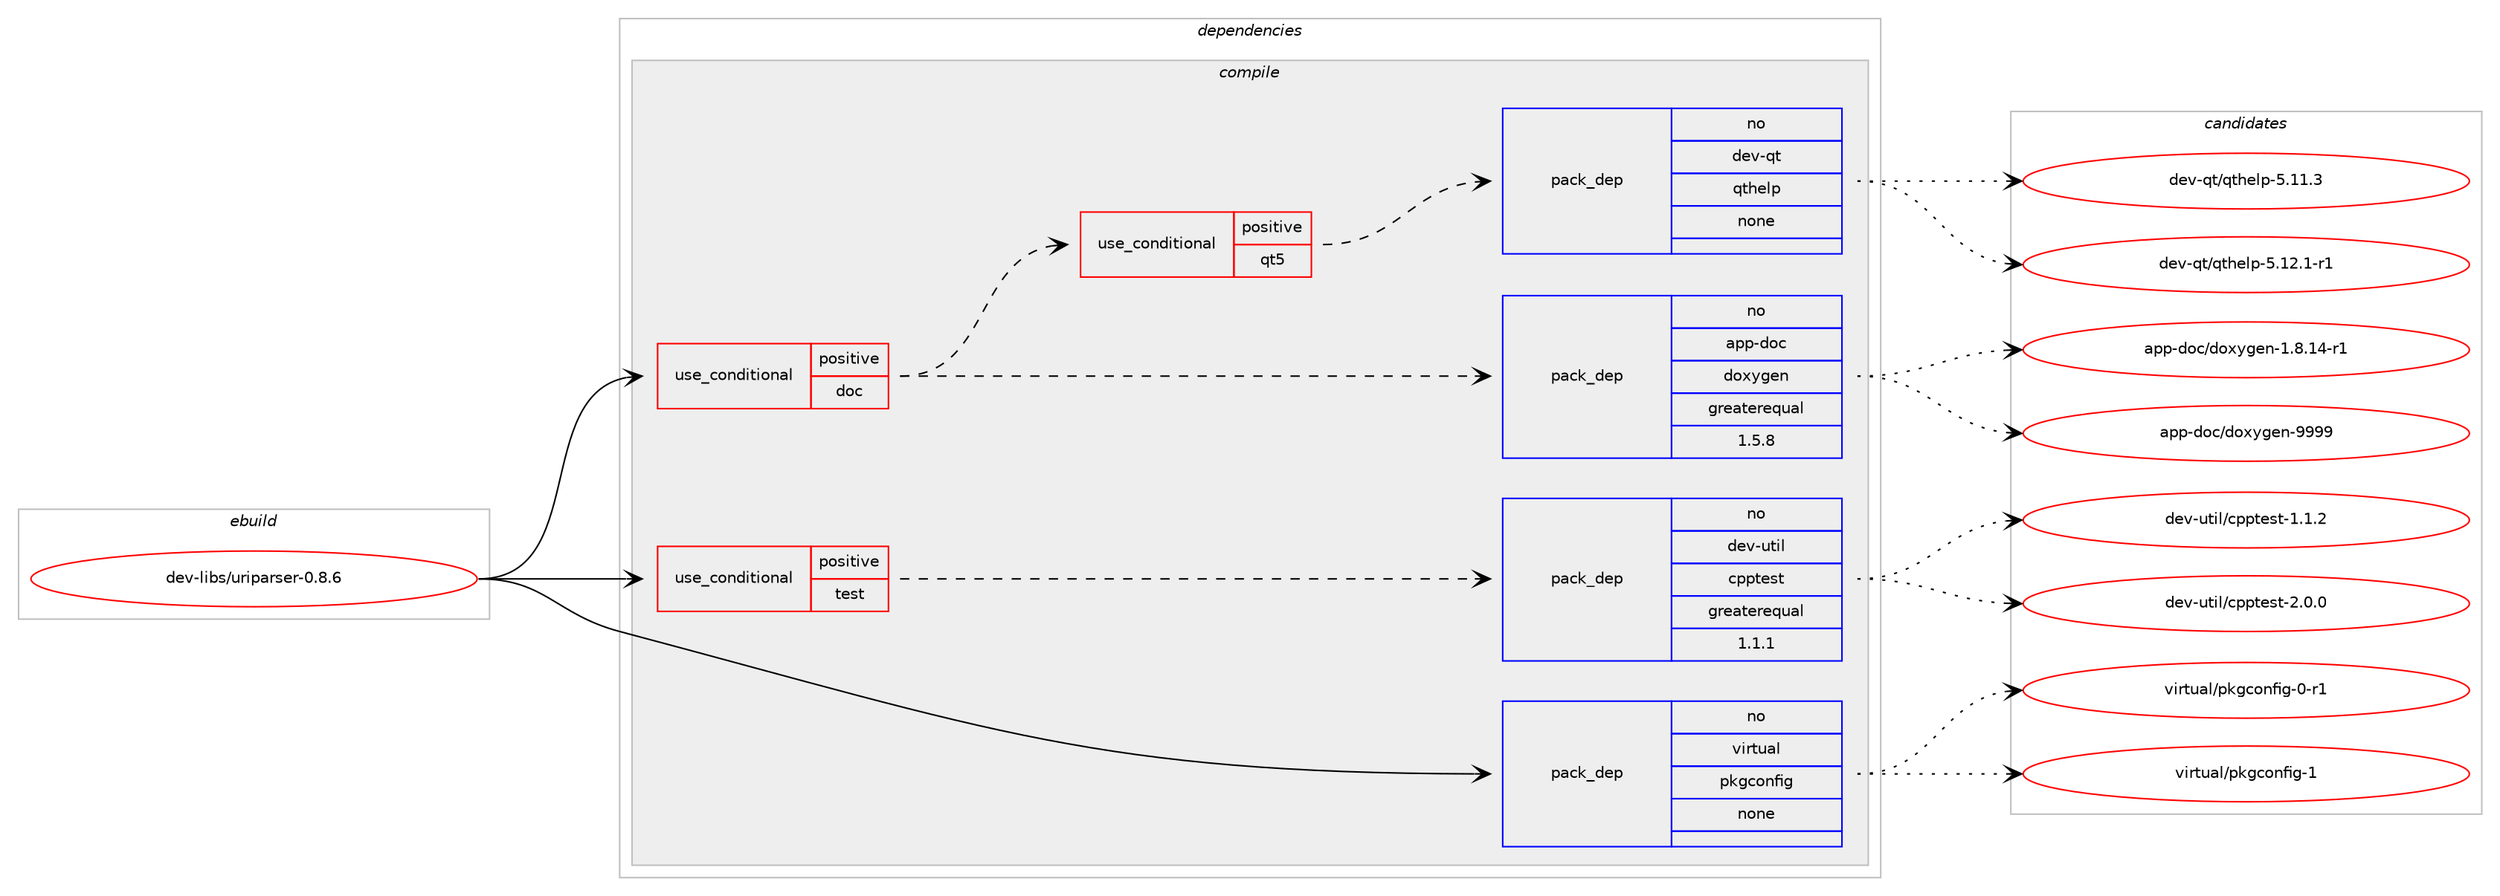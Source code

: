 digraph prolog {

# *************
# Graph options
# *************

newrank=true;
concentrate=true;
compound=true;
graph [rankdir=LR,fontname=Helvetica,fontsize=10,ranksep=1.5];#, ranksep=2.5, nodesep=0.2];
edge  [arrowhead=vee];
node  [fontname=Helvetica,fontsize=10];

# **********
# The ebuild
# **********

subgraph cluster_leftcol {
color=gray;
rank=same;
label=<<i>ebuild</i>>;
id [label="dev-libs/uriparser-0.8.6", color=red, width=4, href="../dev-libs/uriparser-0.8.6.svg"];
}

# ****************
# The dependencies
# ****************

subgraph cluster_midcol {
color=gray;
label=<<i>dependencies</i>>;
subgraph cluster_compile {
fillcolor="#eeeeee";
style=filled;
label=<<i>compile</i>>;
subgraph cond367017 {
dependency1372386 [label=<<TABLE BORDER="0" CELLBORDER="1" CELLSPACING="0" CELLPADDING="4"><TR><TD ROWSPAN="3" CELLPADDING="10">use_conditional</TD></TR><TR><TD>positive</TD></TR><TR><TD>doc</TD></TR></TABLE>>, shape=none, color=red];
subgraph pack982379 {
dependency1372387 [label=<<TABLE BORDER="0" CELLBORDER="1" CELLSPACING="0" CELLPADDING="4" WIDTH="220"><TR><TD ROWSPAN="6" CELLPADDING="30">pack_dep</TD></TR><TR><TD WIDTH="110">no</TD></TR><TR><TD>app-doc</TD></TR><TR><TD>doxygen</TD></TR><TR><TD>greaterequal</TD></TR><TR><TD>1.5.8</TD></TR></TABLE>>, shape=none, color=blue];
}
dependency1372386:e -> dependency1372387:w [weight=20,style="dashed",arrowhead="vee"];
subgraph cond367018 {
dependency1372388 [label=<<TABLE BORDER="0" CELLBORDER="1" CELLSPACING="0" CELLPADDING="4"><TR><TD ROWSPAN="3" CELLPADDING="10">use_conditional</TD></TR><TR><TD>positive</TD></TR><TR><TD>qt5</TD></TR></TABLE>>, shape=none, color=red];
subgraph pack982380 {
dependency1372389 [label=<<TABLE BORDER="0" CELLBORDER="1" CELLSPACING="0" CELLPADDING="4" WIDTH="220"><TR><TD ROWSPAN="6" CELLPADDING="30">pack_dep</TD></TR><TR><TD WIDTH="110">no</TD></TR><TR><TD>dev-qt</TD></TR><TR><TD>qthelp</TD></TR><TR><TD>none</TD></TR><TR><TD></TD></TR></TABLE>>, shape=none, color=blue];
}
dependency1372388:e -> dependency1372389:w [weight=20,style="dashed",arrowhead="vee"];
}
dependency1372386:e -> dependency1372388:w [weight=20,style="dashed",arrowhead="vee"];
}
id:e -> dependency1372386:w [weight=20,style="solid",arrowhead="vee"];
subgraph cond367019 {
dependency1372390 [label=<<TABLE BORDER="0" CELLBORDER="1" CELLSPACING="0" CELLPADDING="4"><TR><TD ROWSPAN="3" CELLPADDING="10">use_conditional</TD></TR><TR><TD>positive</TD></TR><TR><TD>test</TD></TR></TABLE>>, shape=none, color=red];
subgraph pack982381 {
dependency1372391 [label=<<TABLE BORDER="0" CELLBORDER="1" CELLSPACING="0" CELLPADDING="4" WIDTH="220"><TR><TD ROWSPAN="6" CELLPADDING="30">pack_dep</TD></TR><TR><TD WIDTH="110">no</TD></TR><TR><TD>dev-util</TD></TR><TR><TD>cpptest</TD></TR><TR><TD>greaterequal</TD></TR><TR><TD>1.1.1</TD></TR></TABLE>>, shape=none, color=blue];
}
dependency1372390:e -> dependency1372391:w [weight=20,style="dashed",arrowhead="vee"];
}
id:e -> dependency1372390:w [weight=20,style="solid",arrowhead="vee"];
subgraph pack982382 {
dependency1372392 [label=<<TABLE BORDER="0" CELLBORDER="1" CELLSPACING="0" CELLPADDING="4" WIDTH="220"><TR><TD ROWSPAN="6" CELLPADDING="30">pack_dep</TD></TR><TR><TD WIDTH="110">no</TD></TR><TR><TD>virtual</TD></TR><TR><TD>pkgconfig</TD></TR><TR><TD>none</TD></TR><TR><TD></TD></TR></TABLE>>, shape=none, color=blue];
}
id:e -> dependency1372392:w [weight=20,style="solid",arrowhead="vee"];
}
subgraph cluster_compileandrun {
fillcolor="#eeeeee";
style=filled;
label=<<i>compile and run</i>>;
}
subgraph cluster_run {
fillcolor="#eeeeee";
style=filled;
label=<<i>run</i>>;
}
}

# **************
# The candidates
# **************

subgraph cluster_choices {
rank=same;
color=gray;
label=<<i>candidates</i>>;

subgraph choice982379 {
color=black;
nodesep=1;
choice97112112451001119947100111120121103101110454946564649524511449 [label="app-doc/doxygen-1.8.14-r1", color=red, width=4,href="../app-doc/doxygen-1.8.14-r1.svg"];
choice971121124510011199471001111201211031011104557575757 [label="app-doc/doxygen-9999", color=red, width=4,href="../app-doc/doxygen-9999.svg"];
dependency1372387:e -> choice97112112451001119947100111120121103101110454946564649524511449:w [style=dotted,weight="100"];
dependency1372387:e -> choice971121124510011199471001111201211031011104557575757:w [style=dotted,weight="100"];
}
subgraph choice982380 {
color=black;
nodesep=1;
choice100101118451131164711311610410110811245534649494651 [label="dev-qt/qthelp-5.11.3", color=red, width=4,href="../dev-qt/qthelp-5.11.3.svg"];
choice1001011184511311647113116104101108112455346495046494511449 [label="dev-qt/qthelp-5.12.1-r1", color=red, width=4,href="../dev-qt/qthelp-5.12.1-r1.svg"];
dependency1372389:e -> choice100101118451131164711311610410110811245534649494651:w [style=dotted,weight="100"];
dependency1372389:e -> choice1001011184511311647113116104101108112455346495046494511449:w [style=dotted,weight="100"];
}
subgraph choice982381 {
color=black;
nodesep=1;
choice100101118451171161051084799112112116101115116454946494650 [label="dev-util/cpptest-1.1.2", color=red, width=4,href="../dev-util/cpptest-1.1.2.svg"];
choice100101118451171161051084799112112116101115116455046484648 [label="dev-util/cpptest-2.0.0", color=red, width=4,href="../dev-util/cpptest-2.0.0.svg"];
dependency1372391:e -> choice100101118451171161051084799112112116101115116454946494650:w [style=dotted,weight="100"];
dependency1372391:e -> choice100101118451171161051084799112112116101115116455046484648:w [style=dotted,weight="100"];
}
subgraph choice982382 {
color=black;
nodesep=1;
choice11810511411611797108471121071039911111010210510345484511449 [label="virtual/pkgconfig-0-r1", color=red, width=4,href="../virtual/pkgconfig-0-r1.svg"];
choice1181051141161179710847112107103991111101021051034549 [label="virtual/pkgconfig-1", color=red, width=4,href="../virtual/pkgconfig-1.svg"];
dependency1372392:e -> choice11810511411611797108471121071039911111010210510345484511449:w [style=dotted,weight="100"];
dependency1372392:e -> choice1181051141161179710847112107103991111101021051034549:w [style=dotted,weight="100"];
}
}

}
